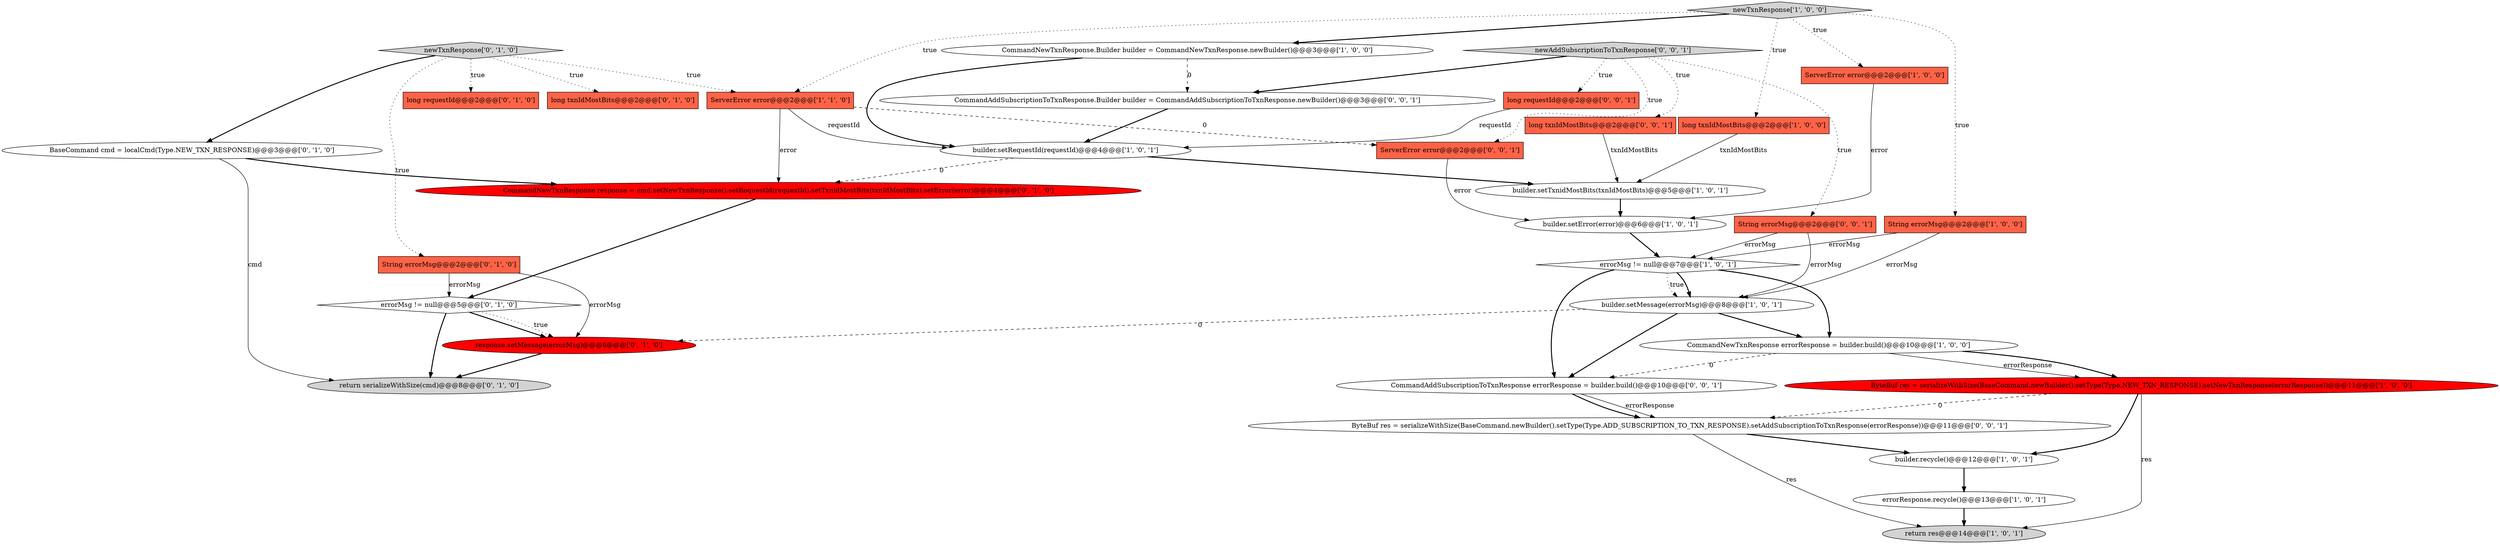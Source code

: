 digraph {
29 [style = filled, label = "long requestId@@@2@@@['0', '0', '1']", fillcolor = tomato, shape = box image = "AAA0AAABBB3BBB"];
3 [style = filled, label = "ServerError error@@@2@@@['1', '0', '0']", fillcolor = tomato, shape = box image = "AAA0AAABBB1BBB"];
4 [style = filled, label = "CommandNewTxnResponse.Builder builder = CommandNewTxnResponse.newBuilder()@@@3@@@['1', '0', '0']", fillcolor = white, shape = ellipse image = "AAA0AAABBB1BBB"];
7 [style = filled, label = "builder.setError(error)@@@6@@@['1', '0', '1']", fillcolor = white, shape = ellipse image = "AAA0AAABBB1BBB"];
9 [style = filled, label = "String errorMsg@@@2@@@['1', '0', '0']", fillcolor = tomato, shape = box image = "AAA0AAABBB1BBB"];
23 [style = filled, label = "errorMsg != null@@@5@@@['0', '1', '0']", fillcolor = white, shape = diamond image = "AAA0AAABBB2BBB"];
31 [style = filled, label = "long txnIdMostBits@@@2@@@['0', '0', '1']", fillcolor = tomato, shape = box image = "AAA0AAABBB3BBB"];
14 [style = filled, label = "ServerError error@@@2@@@['1', '1', '0']", fillcolor = tomato, shape = box image = "AAA0AAABBB1BBB"];
24 [style = filled, label = "newTxnResponse['0', '1', '0']", fillcolor = lightgray, shape = diamond image = "AAA0AAABBB2BBB"];
5 [style = filled, label = "builder.setMessage(errorMsg)@@@8@@@['1', '0', '1']", fillcolor = white, shape = ellipse image = "AAA0AAABBB1BBB"];
28 [style = filled, label = "String errorMsg@@@2@@@['0', '0', '1']", fillcolor = tomato, shape = box image = "AAA0AAABBB3BBB"];
8 [style = filled, label = "return res@@@14@@@['1', '0', '1']", fillcolor = lightgray, shape = ellipse image = "AAA0AAABBB1BBB"];
11 [style = filled, label = "errorMsg != null@@@7@@@['1', '0', '1']", fillcolor = white, shape = diamond image = "AAA0AAABBB1BBB"];
19 [style = filled, label = "BaseCommand cmd = localCmd(Type.NEW_TXN_RESPONSE)@@@3@@@['0', '1', '0']", fillcolor = white, shape = ellipse image = "AAA0AAABBB2BBB"];
26 [style = filled, label = "CommandAddSubscriptionToTxnResponse.Builder builder = CommandAddSubscriptionToTxnResponse.newBuilder()@@@3@@@['0', '0', '1']", fillcolor = white, shape = ellipse image = "AAA0AAABBB3BBB"];
20 [style = filled, label = "response.setMessage(errorMsg)@@@6@@@['0', '1', '0']", fillcolor = red, shape = ellipse image = "AAA1AAABBB2BBB"];
13 [style = filled, label = "CommandNewTxnResponse errorResponse = builder.build()@@@10@@@['1', '0', '0']", fillcolor = white, shape = ellipse image = "AAA0AAABBB1BBB"];
2 [style = filled, label = "errorResponse.recycle()@@@13@@@['1', '0', '1']", fillcolor = white, shape = ellipse image = "AAA0AAABBB1BBB"];
1 [style = filled, label = "newTxnResponse['1', '0', '0']", fillcolor = lightgray, shape = diamond image = "AAA0AAABBB1BBB"];
25 [style = filled, label = "CommandAddSubscriptionToTxnResponse errorResponse = builder.build()@@@10@@@['0', '0', '1']", fillcolor = white, shape = ellipse image = "AAA0AAABBB3BBB"];
6 [style = filled, label = "builder.recycle()@@@12@@@['1', '0', '1']", fillcolor = white, shape = ellipse image = "AAA0AAABBB1BBB"];
0 [style = filled, label = "builder.setRequestId(requestId)@@@4@@@['1', '0', '1']", fillcolor = white, shape = ellipse image = "AAA0AAABBB1BBB"];
12 [style = filled, label = "builder.setTxnidMostBits(txnIdMostBits)@@@5@@@['1', '0', '1']", fillcolor = white, shape = ellipse image = "AAA0AAABBB1BBB"];
17 [style = filled, label = "long requestId@@@2@@@['0', '1', '0']", fillcolor = tomato, shape = box image = "AAA0AAABBB2BBB"];
18 [style = filled, label = "String errorMsg@@@2@@@['0', '1', '0']", fillcolor = tomato, shape = box image = "AAA0AAABBB2BBB"];
30 [style = filled, label = "newAddSubscriptionToTxnResponse['0', '0', '1']", fillcolor = lightgray, shape = diamond image = "AAA0AAABBB3BBB"];
22 [style = filled, label = "CommandNewTxnResponse response = cmd.setNewTxnResponse().setRequestId(requestId).setTxnidMostBits(txnIdMostBits).setError(error)@@@4@@@['0', '1', '0']", fillcolor = red, shape = ellipse image = "AAA1AAABBB2BBB"];
21 [style = filled, label = "return serializeWithSize(cmd)@@@8@@@['0', '1', '0']", fillcolor = lightgray, shape = ellipse image = "AAA0AAABBB2BBB"];
32 [style = filled, label = "ServerError error@@@2@@@['0', '0', '1']", fillcolor = tomato, shape = box image = "AAA0AAABBB3BBB"];
27 [style = filled, label = "ByteBuf res = serializeWithSize(BaseCommand.newBuilder().setType(Type.ADD_SUBSCRIPTION_TO_TXN_RESPONSE).setAddSubscriptionToTxnResponse(errorResponse))@@@11@@@['0', '0', '1']", fillcolor = white, shape = ellipse image = "AAA0AAABBB3BBB"];
10 [style = filled, label = "long txnIdMostBits@@@2@@@['1', '0', '0']", fillcolor = tomato, shape = box image = "AAA0AAABBB1BBB"];
15 [style = filled, label = "ByteBuf res = serializeWithSize(BaseCommand.newBuilder().setType(Type.NEW_TXN_RESPONSE).setNewTxnResponse(errorResponse))@@@11@@@['1', '0', '0']", fillcolor = red, shape = ellipse image = "AAA1AAABBB1BBB"];
16 [style = filled, label = "long txnIdMostBits@@@2@@@['0', '1', '0']", fillcolor = tomato, shape = box image = "AAA0AAABBB2BBB"];
1->4 [style = bold, label=""];
23->20 [style = bold, label=""];
7->11 [style = bold, label=""];
24->19 [style = bold, label=""];
28->5 [style = solid, label="errorMsg"];
1->10 [style = dotted, label="true"];
24->14 [style = dotted, label="true"];
0->12 [style = bold, label=""];
24->17 [style = dotted, label="true"];
30->26 [style = bold, label=""];
10->12 [style = solid, label="txnIdMostBits"];
9->11 [style = solid, label="errorMsg"];
13->15 [style = solid, label="errorResponse"];
14->22 [style = solid, label="error"];
15->6 [style = bold, label=""];
11->5 [style = dotted, label="true"];
4->26 [style = dashed, label="0"];
1->14 [style = dotted, label="true"];
13->25 [style = dashed, label="0"];
22->23 [style = bold, label=""];
24->16 [style = dotted, label="true"];
27->6 [style = bold, label=""];
12->7 [style = bold, label=""];
0->22 [style = dashed, label="0"];
18->20 [style = solid, label="errorMsg"];
5->25 [style = bold, label=""];
4->0 [style = bold, label=""];
5->20 [style = dashed, label="0"];
25->27 [style = solid, label="errorResponse"];
6->2 [style = bold, label=""];
20->21 [style = bold, label=""];
14->0 [style = solid, label="requestId"];
15->8 [style = solid, label="res"];
25->27 [style = bold, label=""];
1->3 [style = dotted, label="true"];
30->29 [style = dotted, label="true"];
11->5 [style = bold, label=""];
18->23 [style = solid, label="errorMsg"];
26->0 [style = bold, label=""];
27->8 [style = solid, label="res"];
28->11 [style = solid, label="errorMsg"];
23->20 [style = dotted, label="true"];
30->31 [style = dotted, label="true"];
14->32 [style = dashed, label="0"];
23->21 [style = bold, label=""];
5->13 [style = bold, label=""];
1->9 [style = dotted, label="true"];
11->13 [style = bold, label=""];
30->32 [style = dotted, label="true"];
19->21 [style = solid, label="cmd"];
15->27 [style = dashed, label="0"];
13->15 [style = bold, label=""];
30->28 [style = dotted, label="true"];
19->22 [style = bold, label=""];
3->7 [style = solid, label="error"];
32->7 [style = solid, label="error"];
31->12 [style = solid, label="txnIdMostBits"];
24->18 [style = dotted, label="true"];
11->25 [style = bold, label=""];
2->8 [style = bold, label=""];
9->5 [style = solid, label="errorMsg"];
29->0 [style = solid, label="requestId"];
}
